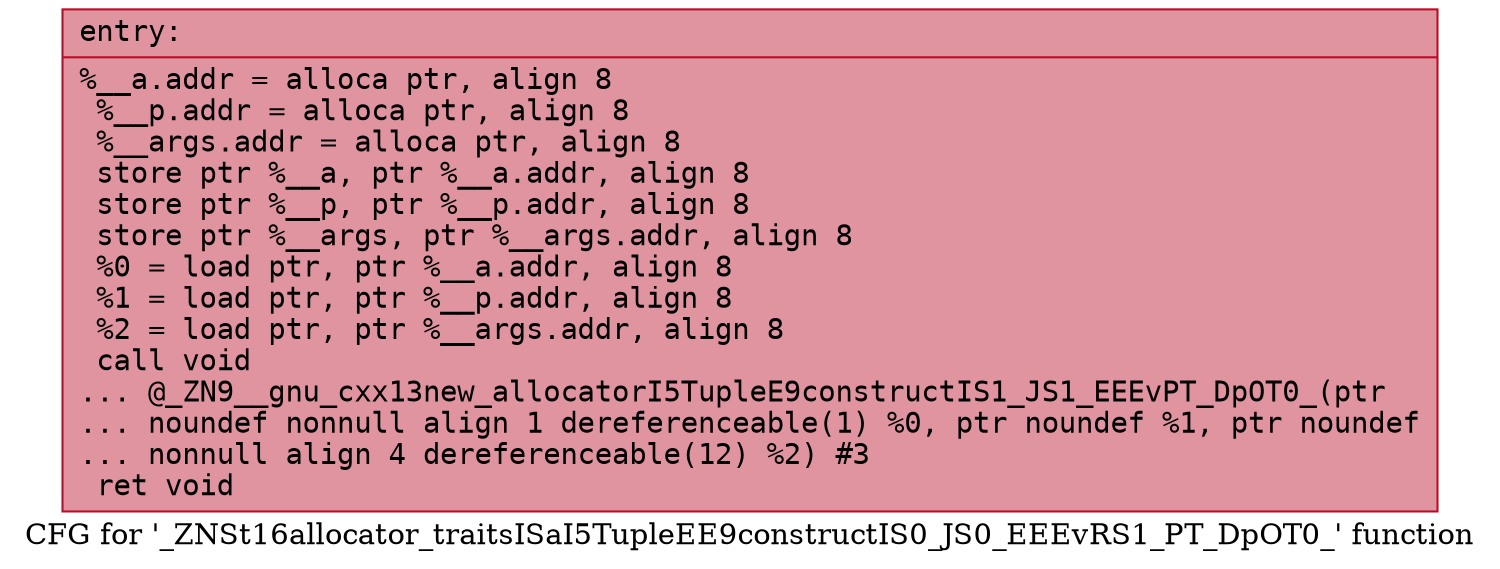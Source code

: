 digraph "CFG for '_ZNSt16allocator_traitsISaI5TupleEE9constructIS0_JS0_EEEvRS1_PT_DpOT0_' function" {
	label="CFG for '_ZNSt16allocator_traitsISaI5TupleEE9constructIS0_JS0_EEEvRS1_PT_DpOT0_' function";

	Node0x55c6063a6720 [shape=record,color="#b70d28ff", style=filled, fillcolor="#b70d2870" fontname="Courier",label="{entry:\l|  %__a.addr = alloca ptr, align 8\l  %__p.addr = alloca ptr, align 8\l  %__args.addr = alloca ptr, align 8\l  store ptr %__a, ptr %__a.addr, align 8\l  store ptr %__p, ptr %__p.addr, align 8\l  store ptr %__args, ptr %__args.addr, align 8\l  %0 = load ptr, ptr %__a.addr, align 8\l  %1 = load ptr, ptr %__p.addr, align 8\l  %2 = load ptr, ptr %__args.addr, align 8\l  call void\l... @_ZN9__gnu_cxx13new_allocatorI5TupleE9constructIS1_JS1_EEEvPT_DpOT0_(ptr\l... noundef nonnull align 1 dereferenceable(1) %0, ptr noundef %1, ptr noundef\l... nonnull align 4 dereferenceable(12) %2) #3\l  ret void\l}"];
}
